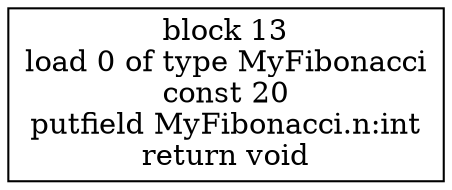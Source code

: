 digraph "MyFibonacci.FIXTURE6(MyFibonacci)void" {
size = "11,7.5";
codeblock_13 [ shape = box, label = "block 13\nload 0 of type MyFibonacci\nconst 20\nputfield MyFibonacci.n:int\nreturn void"];
}